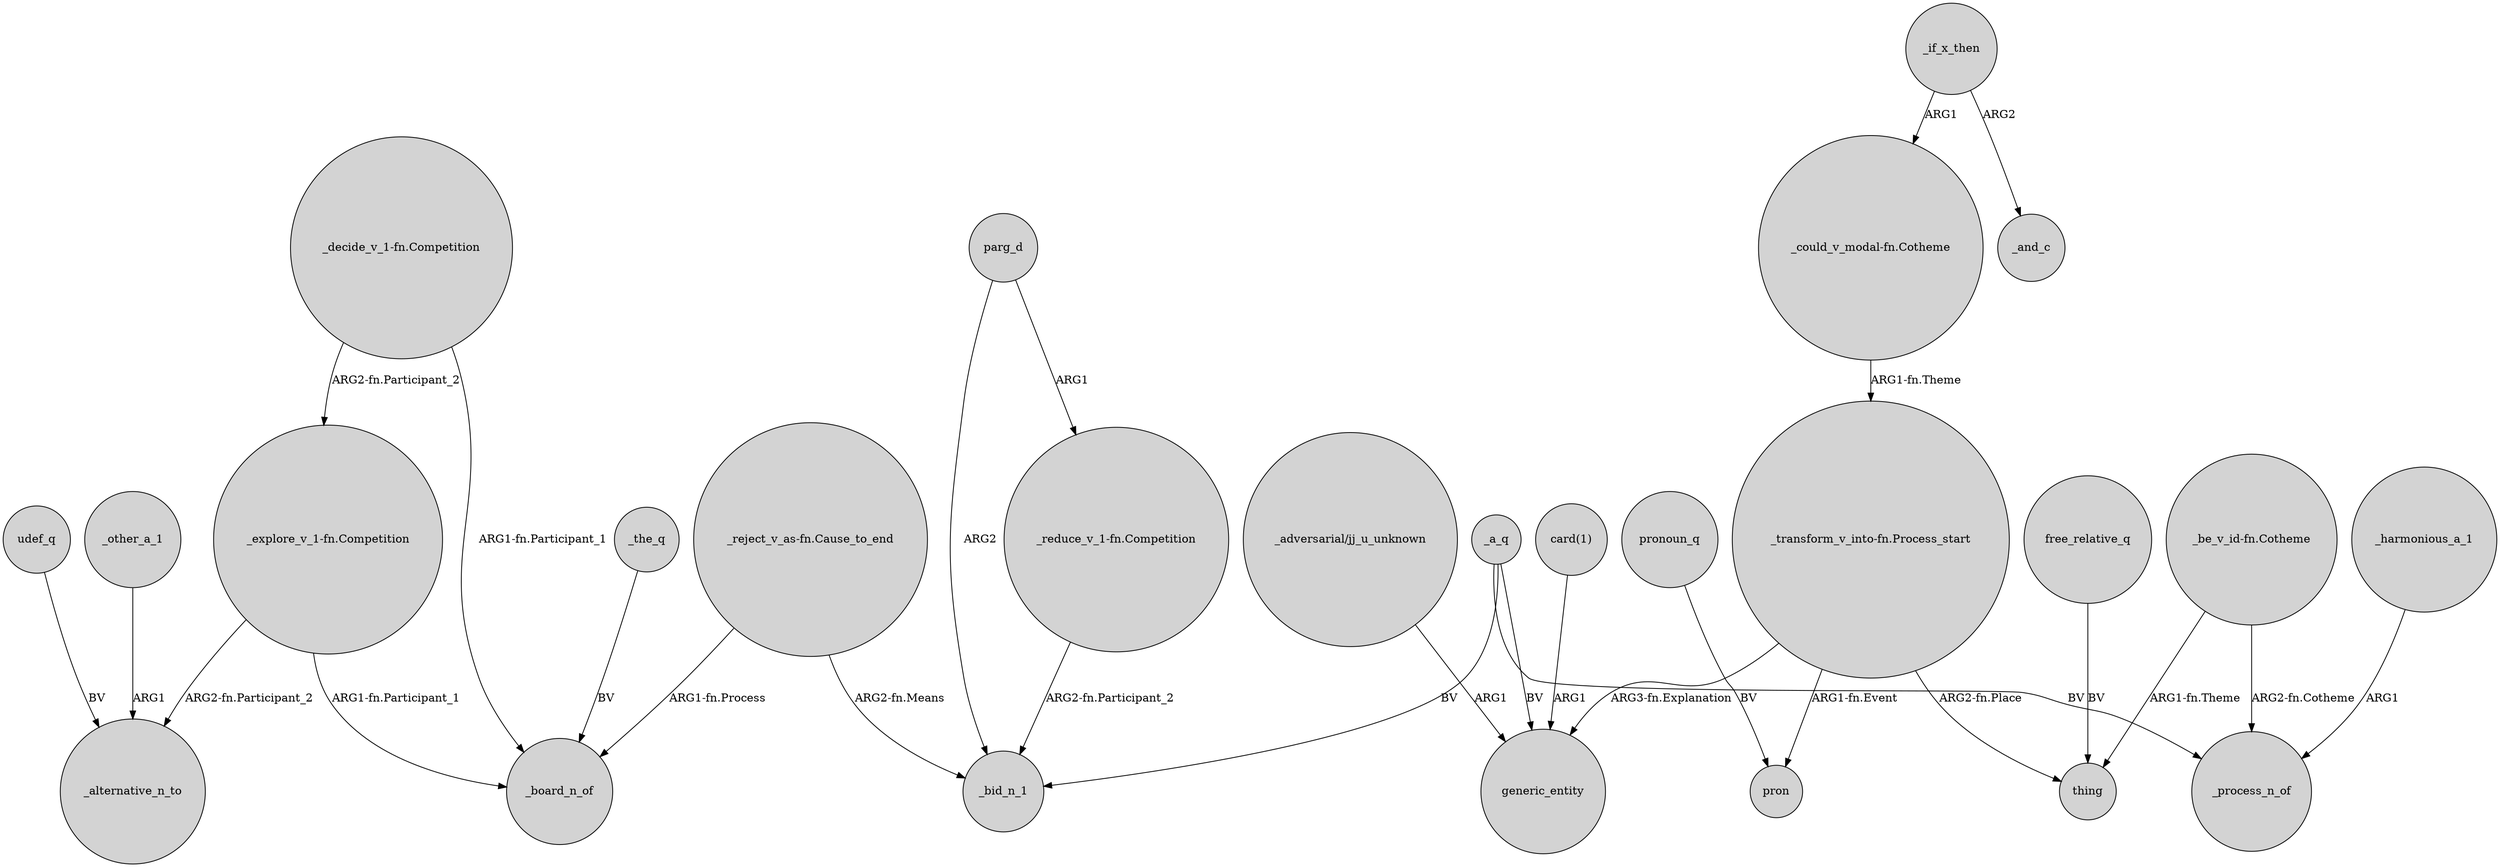 digraph {
	node [shape=circle style=filled]
	udef_q -> _alternative_n_to [label=BV]
	_a_q -> _bid_n_1 [label=BV]
	"_reduce_v_1-fn.Competition" -> _bid_n_1 [label="ARG2-fn.Participant_2"]
	"_explore_v_1-fn.Competition" -> _alternative_n_to [label="ARG2-fn.Participant_2"]
	"card(1)" -> generic_entity [label=ARG1]
	"_be_v_id-fn.Cotheme" -> thing [label="ARG1-fn.Theme"]
	_harmonious_a_1 -> _process_n_of [label=ARG1]
	"_could_v_modal-fn.Cotheme" -> "_transform_v_into-fn.Process_start" [label="ARG1-fn.Theme"]
	"_reject_v_as-fn.Cause_to_end" -> _bid_n_1 [label="ARG2-fn.Means"]
	"_be_v_id-fn.Cotheme" -> _process_n_of [label="ARG2-fn.Cotheme"]
	_other_a_1 -> _alternative_n_to [label=ARG1]
	_if_x_then -> "_could_v_modal-fn.Cotheme" [label=ARG1]
	"_adversarial/jj_u_unknown" -> generic_entity [label=ARG1]
	"_transform_v_into-fn.Process_start" -> pron [label="ARG1-fn.Event"]
	"_explore_v_1-fn.Competition" -> _board_n_of [label="ARG1-fn.Participant_1"]
	_the_q -> _board_n_of [label=BV]
	free_relative_q -> thing [label=BV]
	pronoun_q -> pron [label=BV]
	_a_q -> generic_entity [label=BV]
	"_decide_v_1-fn.Competition" -> _board_n_of [label="ARG1-fn.Participant_1"]
	"_decide_v_1-fn.Competition" -> "_explore_v_1-fn.Competition" [label="ARG2-fn.Participant_2"]
	parg_d -> _bid_n_1 [label=ARG2]
	"_transform_v_into-fn.Process_start" -> generic_entity [label="ARG3-fn.Explanation"]
	"_reject_v_as-fn.Cause_to_end" -> _board_n_of [label="ARG1-fn.Process"]
	parg_d -> "_reduce_v_1-fn.Competition" [label=ARG1]
	_if_x_then -> _and_c [label=ARG2]
	_a_q -> _process_n_of [label=BV]
	"_transform_v_into-fn.Process_start" -> thing [label="ARG2-fn.Place"]
}
